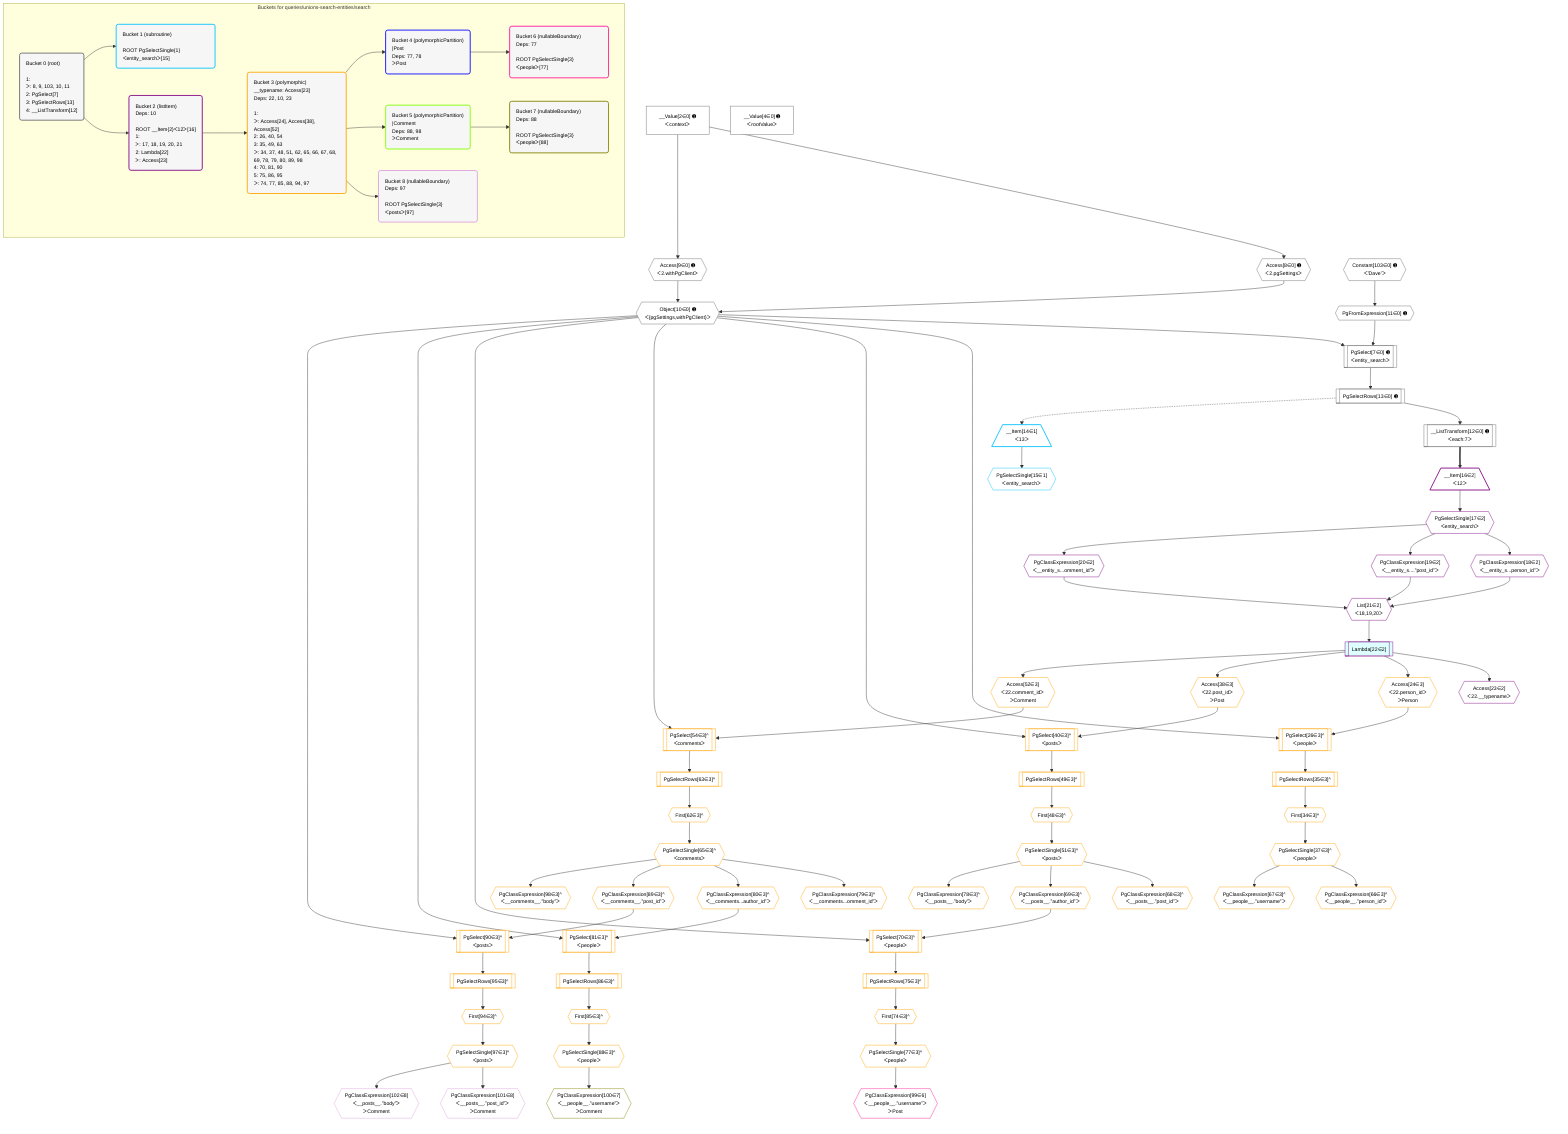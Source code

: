 %%{init: {'themeVariables': { 'fontSize': '12px'}}}%%
graph TD
    classDef path fill:#eee,stroke:#000,color:#000
    classDef plan fill:#fff,stroke-width:1px,color:#000
    classDef itemplan fill:#fff,stroke-width:2px,color:#000
    classDef unbatchedplan fill:#dff,stroke-width:1px,color:#000
    classDef sideeffectplan fill:#fcc,stroke-width:2px,color:#000
    classDef bucket fill:#f6f6f6,color:#000,stroke-width:2px,text-align:left

    subgraph "Buckets for queries/unions-search-entities/search"
    Bucket0("Bucket 0 (root)<br /><br />1: <br />ᐳ: 8, 9, 103, 10, 11<br />2: PgSelect[7]<br />3: PgSelectRows[13]<br />4: __ListTransform[12]"):::bucket
    Bucket1("Bucket 1 (subroutine)<br /><br />ROOT PgSelectSingle{1}ᐸentity_searchᐳ[15]"):::bucket
    Bucket2("Bucket 2 (listItem)<br />Deps: 10<br /><br />ROOT __Item{2}ᐸ12ᐳ[16]<br />1: <br />ᐳ: 17, 18, 19, 20, 21<br />2: Lambda[22]<br />ᐳ: Access[23]"):::bucket
    Bucket3("Bucket 3 (polymorphic)<br />__typename: Access[23]<br />Deps: 22, 10, 23<br /><br />1: <br />ᐳ: Access[24], Access[38], Access[52]<br />2: 26, 40, 54<br />3: 35, 49, 63<br />ᐳ: 34, 37, 48, 51, 62, 65, 66, 67, 68, 69, 78, 79, 80, 89, 98<br />4: 70, 81, 90<br />5: 75, 86, 95<br />ᐳ: 74, 77, 85, 88, 94, 97"):::bucket
    Bucket4("Bucket 4 (polymorphicPartition)<br />|Post<br />Deps: 77, 78<br />ᐳPost"):::bucket
    Bucket5("Bucket 5 (polymorphicPartition)<br />|Comment<br />Deps: 88, 98<br />ᐳComment"):::bucket
    Bucket6("Bucket 6 (nullableBoundary)<br />Deps: 77<br /><br />ROOT PgSelectSingle{3}ᐸpeopleᐳ[77]"):::bucket
    Bucket7("Bucket 7 (nullableBoundary)<br />Deps: 88<br /><br />ROOT PgSelectSingle{3}ᐸpeopleᐳ[88]"):::bucket
    Bucket8("Bucket 8 (nullableBoundary)<br />Deps: 97<br /><br />ROOT PgSelectSingle{3}ᐸpostsᐳ[97]"):::bucket
    end
    Bucket0 --> Bucket1 & Bucket2
    Bucket2 --> Bucket3
    Bucket3 --> Bucket4 & Bucket5 & Bucket8
    Bucket4 --> Bucket6
    Bucket5 --> Bucket7

    %% plan dependencies
    PgSelect7[["PgSelect[7∈0] ➊<br />ᐸentity_searchᐳ"]]:::plan
    Object10{{"Object[10∈0] ➊<br />ᐸ{pgSettings,withPgClient}ᐳ"}}:::plan
    PgFromExpression11{{"PgFromExpression[11∈0] ➊"}}:::plan
    Object10 & PgFromExpression11 --> PgSelect7
    Access8{{"Access[8∈0] ➊<br />ᐸ2.pgSettingsᐳ"}}:::plan
    Access9{{"Access[9∈0] ➊<br />ᐸ2.withPgClientᐳ"}}:::plan
    Access8 & Access9 --> Object10
    __Value2["__Value[2∈0] ➊<br />ᐸcontextᐳ"]:::plan
    __Value2 --> Access8
    __Value2 --> Access9
    Constant103{{"Constant[103∈0] ➊<br />ᐸ'Dave'ᐳ"}}:::plan
    Constant103 --> PgFromExpression11
    __ListTransform12[["__ListTransform[12∈0] ➊<br />ᐸeach:7ᐳ"]]:::plan
    PgSelectRows13[["PgSelectRows[13∈0] ➊"]]:::plan
    PgSelectRows13 --> __ListTransform12
    PgSelect7 --> PgSelectRows13
    __Value4["__Value[4∈0] ➊<br />ᐸrootValueᐳ"]:::plan
    __Item14[/"__Item[14∈1]<br />ᐸ13ᐳ"\]:::itemplan
    PgSelectRows13 -.-> __Item14
    PgSelectSingle15{{"PgSelectSingle[15∈1]<br />ᐸentity_searchᐳ"}}:::plan
    __Item14 --> PgSelectSingle15
    List21{{"List[21∈2]<br />ᐸ18,19,20ᐳ"}}:::plan
    PgClassExpression18{{"PgClassExpression[18∈2]<br />ᐸ__entity_s...person_id”ᐳ"}}:::plan
    PgClassExpression19{{"PgClassExpression[19∈2]<br />ᐸ__entity_s....”post_id”ᐳ"}}:::plan
    PgClassExpression20{{"PgClassExpression[20∈2]<br />ᐸ__entity_s...omment_id”ᐳ"}}:::plan
    PgClassExpression18 & PgClassExpression19 & PgClassExpression20 --> List21
    __Item16[/"__Item[16∈2]<br />ᐸ12ᐳ"\]:::itemplan
    __ListTransform12 ==> __Item16
    PgSelectSingle17{{"PgSelectSingle[17∈2]<br />ᐸentity_searchᐳ"}}:::plan
    __Item16 --> PgSelectSingle17
    PgSelectSingle17 --> PgClassExpression18
    PgSelectSingle17 --> PgClassExpression19
    PgSelectSingle17 --> PgClassExpression20
    Lambda22[["Lambda[22∈2]"]]:::unbatchedplan
    List21 --> Lambda22
    Access23{{"Access[23∈2]<br />ᐸ22.__typenameᐳ"}}:::plan
    Lambda22 --> Access23
    PgSelect26[["PgSelect[26∈3]^<br />ᐸpeopleᐳ"]]:::plan
    Access24{{"Access[24∈3]<br />ᐸ22.person_idᐳ<br />ᐳPerson"}}:::plan
    Object10 & Access24 --> PgSelect26
    PgSelect40[["PgSelect[40∈3]^<br />ᐸpostsᐳ"]]:::plan
    Access38{{"Access[38∈3]<br />ᐸ22.post_idᐳ<br />ᐳPost"}}:::plan
    Object10 & Access38 --> PgSelect40
    PgSelect54[["PgSelect[54∈3]^<br />ᐸcommentsᐳ"]]:::plan
    Access52{{"Access[52∈3]<br />ᐸ22.comment_idᐳ<br />ᐳComment"}}:::plan
    Object10 & Access52 --> PgSelect54
    PgSelect70[["PgSelect[70∈3]^<br />ᐸpeopleᐳ"]]:::plan
    PgClassExpression69{{"PgClassExpression[69∈3]^<br />ᐸ__posts__.”author_id”ᐳ"}}:::plan
    Object10 & PgClassExpression69 --> PgSelect70
    PgSelect81[["PgSelect[81∈3]^<br />ᐸpeopleᐳ"]]:::plan
    PgClassExpression80{{"PgClassExpression[80∈3]^<br />ᐸ__comments...author_id”ᐳ"}}:::plan
    Object10 & PgClassExpression80 --> PgSelect81
    PgSelect90[["PgSelect[90∈3]^<br />ᐸpostsᐳ"]]:::plan
    PgClassExpression89{{"PgClassExpression[89∈3]^<br />ᐸ__comments__.”post_id”ᐳ"}}:::plan
    Object10 & PgClassExpression89 --> PgSelect90
    Lambda22 --> Access24
    First34{{"First[34∈3]^"}}:::plan
    PgSelectRows35[["PgSelectRows[35∈3]^"]]:::plan
    PgSelectRows35 --> First34
    PgSelect26 --> PgSelectRows35
    PgSelectSingle37{{"PgSelectSingle[37∈3]^<br />ᐸpeopleᐳ"}}:::plan
    First34 --> PgSelectSingle37
    Lambda22 --> Access38
    First48{{"First[48∈3]^"}}:::plan
    PgSelectRows49[["PgSelectRows[49∈3]^"]]:::plan
    PgSelectRows49 --> First48
    PgSelect40 --> PgSelectRows49
    PgSelectSingle51{{"PgSelectSingle[51∈3]^<br />ᐸpostsᐳ"}}:::plan
    First48 --> PgSelectSingle51
    Lambda22 --> Access52
    First62{{"First[62∈3]^"}}:::plan
    PgSelectRows63[["PgSelectRows[63∈3]^"]]:::plan
    PgSelectRows63 --> First62
    PgSelect54 --> PgSelectRows63
    PgSelectSingle65{{"PgSelectSingle[65∈3]^<br />ᐸcommentsᐳ"}}:::plan
    First62 --> PgSelectSingle65
    PgClassExpression66{{"PgClassExpression[66∈3]^<br />ᐸ__people__.”person_id”ᐳ"}}:::plan
    PgSelectSingle37 --> PgClassExpression66
    PgClassExpression67{{"PgClassExpression[67∈3]^<br />ᐸ__people__.”username”ᐳ"}}:::plan
    PgSelectSingle37 --> PgClassExpression67
    PgClassExpression68{{"PgClassExpression[68∈3]^<br />ᐸ__posts__.”post_id”ᐳ"}}:::plan
    PgSelectSingle51 --> PgClassExpression68
    PgSelectSingle51 --> PgClassExpression69
    First74{{"First[74∈3]^"}}:::plan
    PgSelectRows75[["PgSelectRows[75∈3]^"]]:::plan
    PgSelectRows75 --> First74
    PgSelect70 --> PgSelectRows75
    PgSelectSingle77{{"PgSelectSingle[77∈3]^<br />ᐸpeopleᐳ"}}:::plan
    First74 --> PgSelectSingle77
    PgClassExpression78{{"PgClassExpression[78∈3]^<br />ᐸ__posts__.”body”ᐳ"}}:::plan
    PgSelectSingle51 --> PgClassExpression78
    PgClassExpression79{{"PgClassExpression[79∈3]^<br />ᐸ__comments...omment_id”ᐳ"}}:::plan
    PgSelectSingle65 --> PgClassExpression79
    PgSelectSingle65 --> PgClassExpression80
    First85{{"First[85∈3]^"}}:::plan
    PgSelectRows86[["PgSelectRows[86∈3]^"]]:::plan
    PgSelectRows86 --> First85
    PgSelect81 --> PgSelectRows86
    PgSelectSingle88{{"PgSelectSingle[88∈3]^<br />ᐸpeopleᐳ"}}:::plan
    First85 --> PgSelectSingle88
    PgSelectSingle65 --> PgClassExpression89
    First94{{"First[94∈3]^"}}:::plan
    PgSelectRows95[["PgSelectRows[95∈3]^"]]:::plan
    PgSelectRows95 --> First94
    PgSelect90 --> PgSelectRows95
    PgSelectSingle97{{"PgSelectSingle[97∈3]^<br />ᐸpostsᐳ"}}:::plan
    First94 --> PgSelectSingle97
    PgClassExpression98{{"PgClassExpression[98∈3]^<br />ᐸ__comments__.”body”ᐳ"}}:::plan
    PgSelectSingle65 --> PgClassExpression98
    PgClassExpression99{{"PgClassExpression[99∈6]<br />ᐸ__people__.”username”ᐳ<br />ᐳPost"}}:::plan
    PgSelectSingle77 --> PgClassExpression99
    PgClassExpression100{{"PgClassExpression[100∈7]<br />ᐸ__people__.”username”ᐳ<br />ᐳComment"}}:::plan
    PgSelectSingle88 --> PgClassExpression100
    PgClassExpression101{{"PgClassExpression[101∈8]<br />ᐸ__posts__.”post_id”ᐳ<br />ᐳComment"}}:::plan
    PgSelectSingle97 --> PgClassExpression101
    PgClassExpression102{{"PgClassExpression[102∈8]<br />ᐸ__posts__.”body”ᐳ<br />ᐳComment"}}:::plan
    PgSelectSingle97 --> PgClassExpression102

    %% define steps
    classDef bucket0 stroke:#696969
    class Bucket0,__Value2,__Value4,PgSelect7,Access8,Access9,Object10,PgFromExpression11,__ListTransform12,PgSelectRows13,Constant103 bucket0
    classDef bucket1 stroke:#00bfff
    class Bucket1,__Item14,PgSelectSingle15 bucket1
    classDef bucket2 stroke:#7f007f
    class Bucket2,__Item16,PgSelectSingle17,PgClassExpression18,PgClassExpression19,PgClassExpression20,List21,Lambda22,Access23 bucket2
    classDef bucket3 stroke:#ffa500
    class Bucket3,Access24,PgSelect26,First34,PgSelectRows35,PgSelectSingle37,Access38,PgSelect40,First48,PgSelectRows49,PgSelectSingle51,Access52,PgSelect54,First62,PgSelectRows63,PgSelectSingle65,PgClassExpression66,PgClassExpression67,PgClassExpression68,PgClassExpression69,PgSelect70,First74,PgSelectRows75,PgSelectSingle77,PgClassExpression78,PgClassExpression79,PgClassExpression80,PgSelect81,First85,PgSelectRows86,PgSelectSingle88,PgClassExpression89,PgSelect90,First94,PgSelectRows95,PgSelectSingle97,PgClassExpression98 bucket3
    classDef bucket4 stroke:#0000ff
    class Bucket4 bucket4
    classDef bucket5 stroke:#7fff00
    class Bucket5 bucket5
    classDef bucket6 stroke:#ff1493
    class Bucket6,PgClassExpression99 bucket6
    classDef bucket7 stroke:#808000
    class Bucket7,PgClassExpression100 bucket7
    classDef bucket8 stroke:#dda0dd
    class Bucket8,PgClassExpression101,PgClassExpression102 bucket8